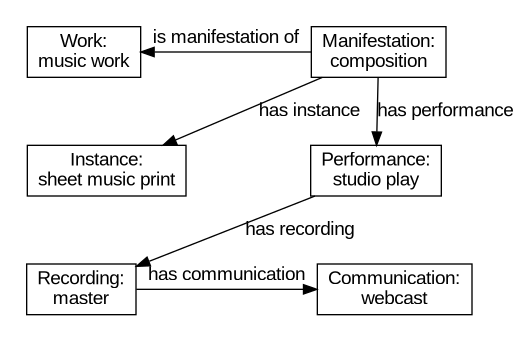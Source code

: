 @startuml
digraph CopyrightOnto_CreationLifeCycleSampleMusic {
  node [shape=box; fontname="Arial"];
  edge [fontname="Arial"];
  compound=true; newrank=true;

  subgraph cluster_left { style=invis;
    "Work:\nmusic work";
    "Instance:\nsheet music print";
    "Recording:\nmaster";
  }
  subgraph cluster_right { style=invis;
    "Manifestation:\ncomposition";
    "Performance:\nstudio play";
    "Communication:\nwebcast";
  }
  {rank=same "Work:\nmusic work" "Manifestation:\ncomposition"}
  {rank=same "Instance:\nsheet music print" "Performance:\nstudio play"}
  {rank=same "Recording:\nmaster" "Communication:\nwebcast"}

  "Work:\nmusic work" -> "Manifestation:\ncomposition" [label="is manifestation of", dir=back]
  "Manifestation:\ncomposition" -> "Instance:\nsheet music print" [label="has instance"]
  "Manifestation:\ncomposition" -> "Performance:\nstudio play" [label="has performance"]
  "Performance:\nstudio play" -> "Recording:\nmaster" [label="has recording"]
  "Recording:\nmaster" -> "Communication:\nwebcast" [label="has communication"]
}
@enduml
